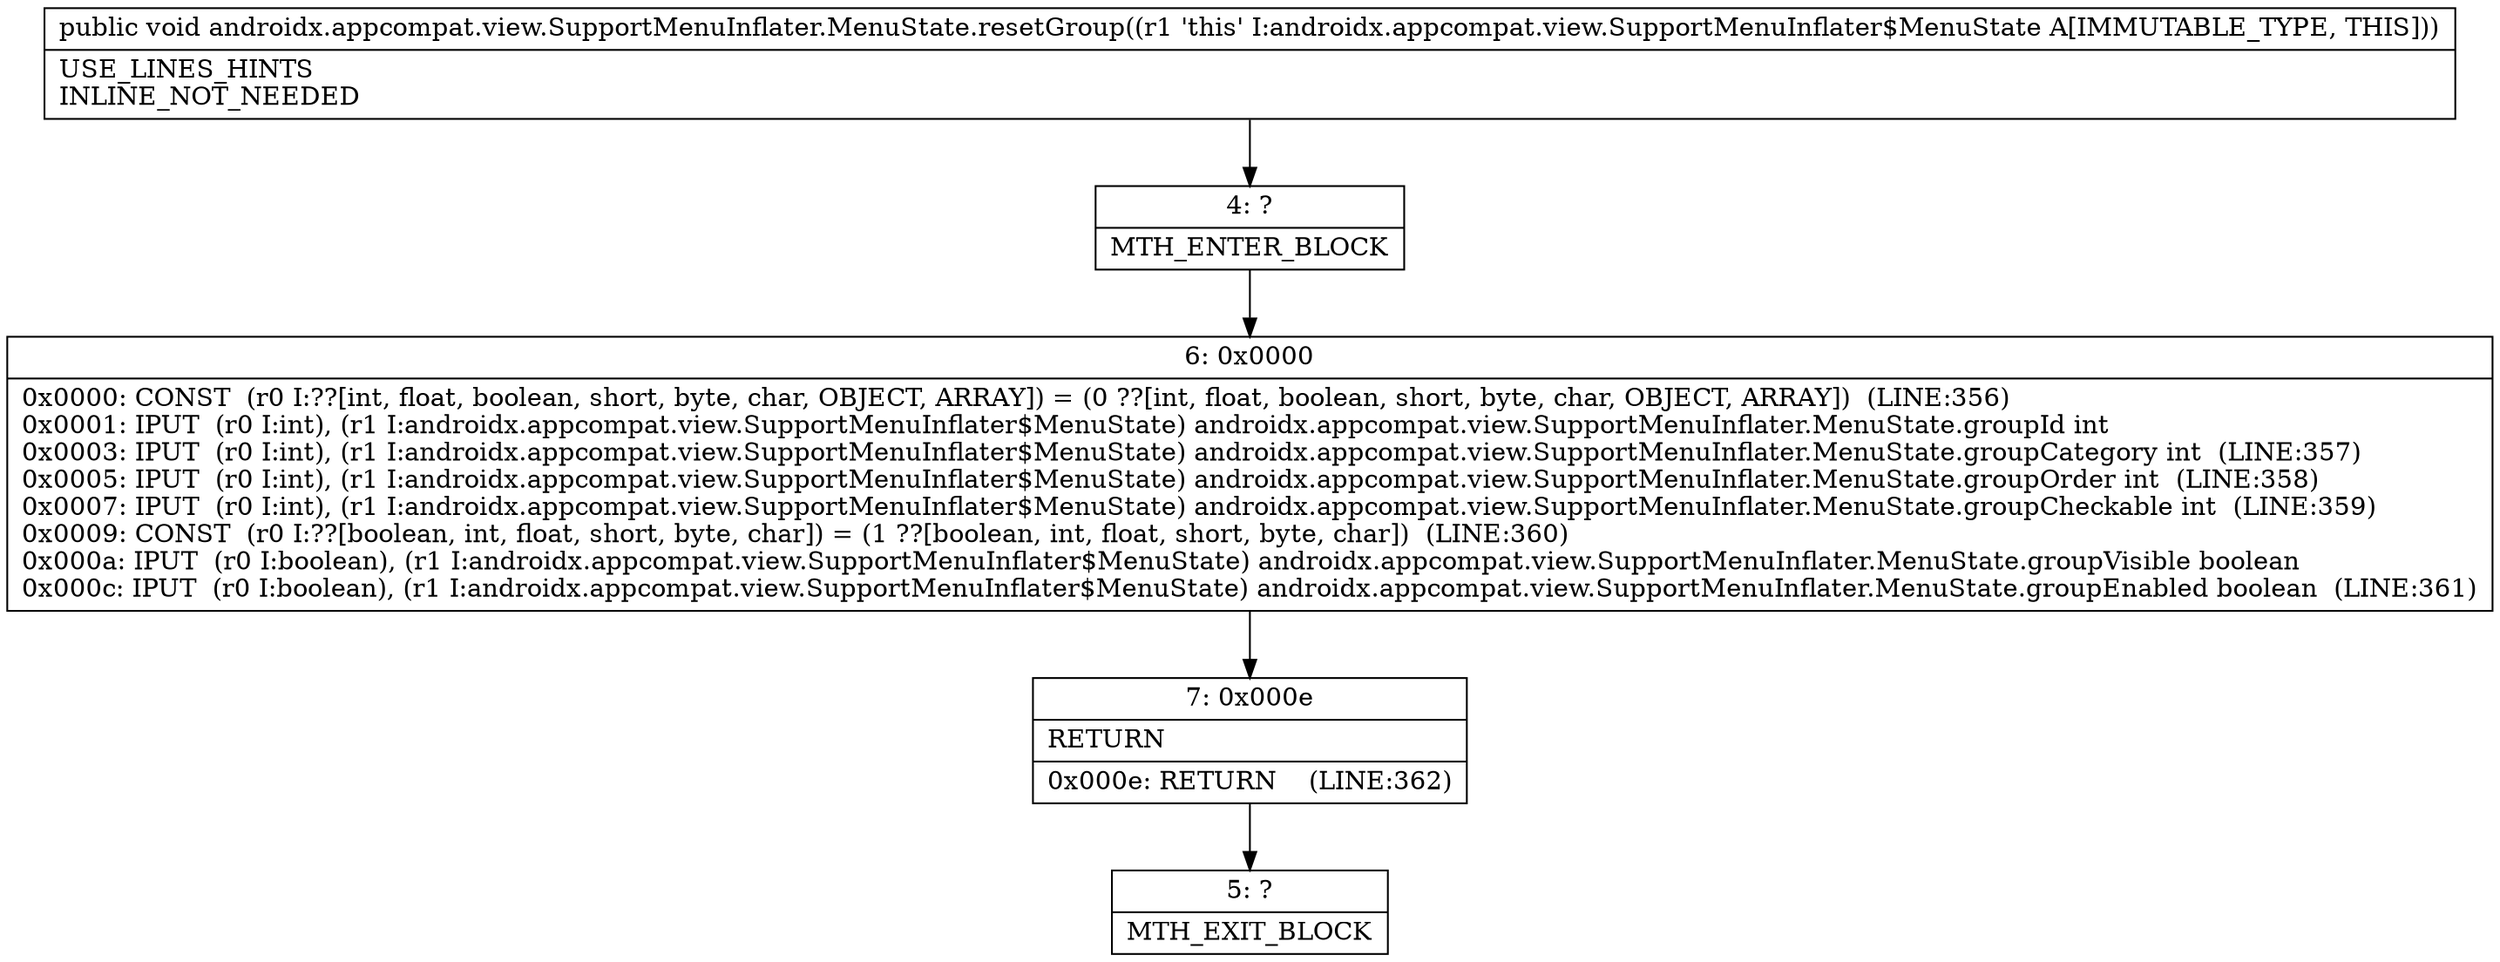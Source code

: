 digraph "CFG forandroidx.appcompat.view.SupportMenuInflater.MenuState.resetGroup()V" {
Node_4 [shape=record,label="{4\:\ ?|MTH_ENTER_BLOCK\l}"];
Node_6 [shape=record,label="{6\:\ 0x0000|0x0000: CONST  (r0 I:??[int, float, boolean, short, byte, char, OBJECT, ARRAY]) = (0 ??[int, float, boolean, short, byte, char, OBJECT, ARRAY])  (LINE:356)\l0x0001: IPUT  (r0 I:int), (r1 I:androidx.appcompat.view.SupportMenuInflater$MenuState) androidx.appcompat.view.SupportMenuInflater.MenuState.groupId int \l0x0003: IPUT  (r0 I:int), (r1 I:androidx.appcompat.view.SupportMenuInflater$MenuState) androidx.appcompat.view.SupportMenuInflater.MenuState.groupCategory int  (LINE:357)\l0x0005: IPUT  (r0 I:int), (r1 I:androidx.appcompat.view.SupportMenuInflater$MenuState) androidx.appcompat.view.SupportMenuInflater.MenuState.groupOrder int  (LINE:358)\l0x0007: IPUT  (r0 I:int), (r1 I:androidx.appcompat.view.SupportMenuInflater$MenuState) androidx.appcompat.view.SupportMenuInflater.MenuState.groupCheckable int  (LINE:359)\l0x0009: CONST  (r0 I:??[boolean, int, float, short, byte, char]) = (1 ??[boolean, int, float, short, byte, char])  (LINE:360)\l0x000a: IPUT  (r0 I:boolean), (r1 I:androidx.appcompat.view.SupportMenuInflater$MenuState) androidx.appcompat.view.SupportMenuInflater.MenuState.groupVisible boolean \l0x000c: IPUT  (r0 I:boolean), (r1 I:androidx.appcompat.view.SupportMenuInflater$MenuState) androidx.appcompat.view.SupportMenuInflater.MenuState.groupEnabled boolean  (LINE:361)\l}"];
Node_7 [shape=record,label="{7\:\ 0x000e|RETURN\l|0x000e: RETURN    (LINE:362)\l}"];
Node_5 [shape=record,label="{5\:\ ?|MTH_EXIT_BLOCK\l}"];
MethodNode[shape=record,label="{public void androidx.appcompat.view.SupportMenuInflater.MenuState.resetGroup((r1 'this' I:androidx.appcompat.view.SupportMenuInflater$MenuState A[IMMUTABLE_TYPE, THIS]))  | USE_LINES_HINTS\lINLINE_NOT_NEEDED\l}"];
MethodNode -> Node_4;Node_4 -> Node_6;
Node_6 -> Node_7;
Node_7 -> Node_5;
}

